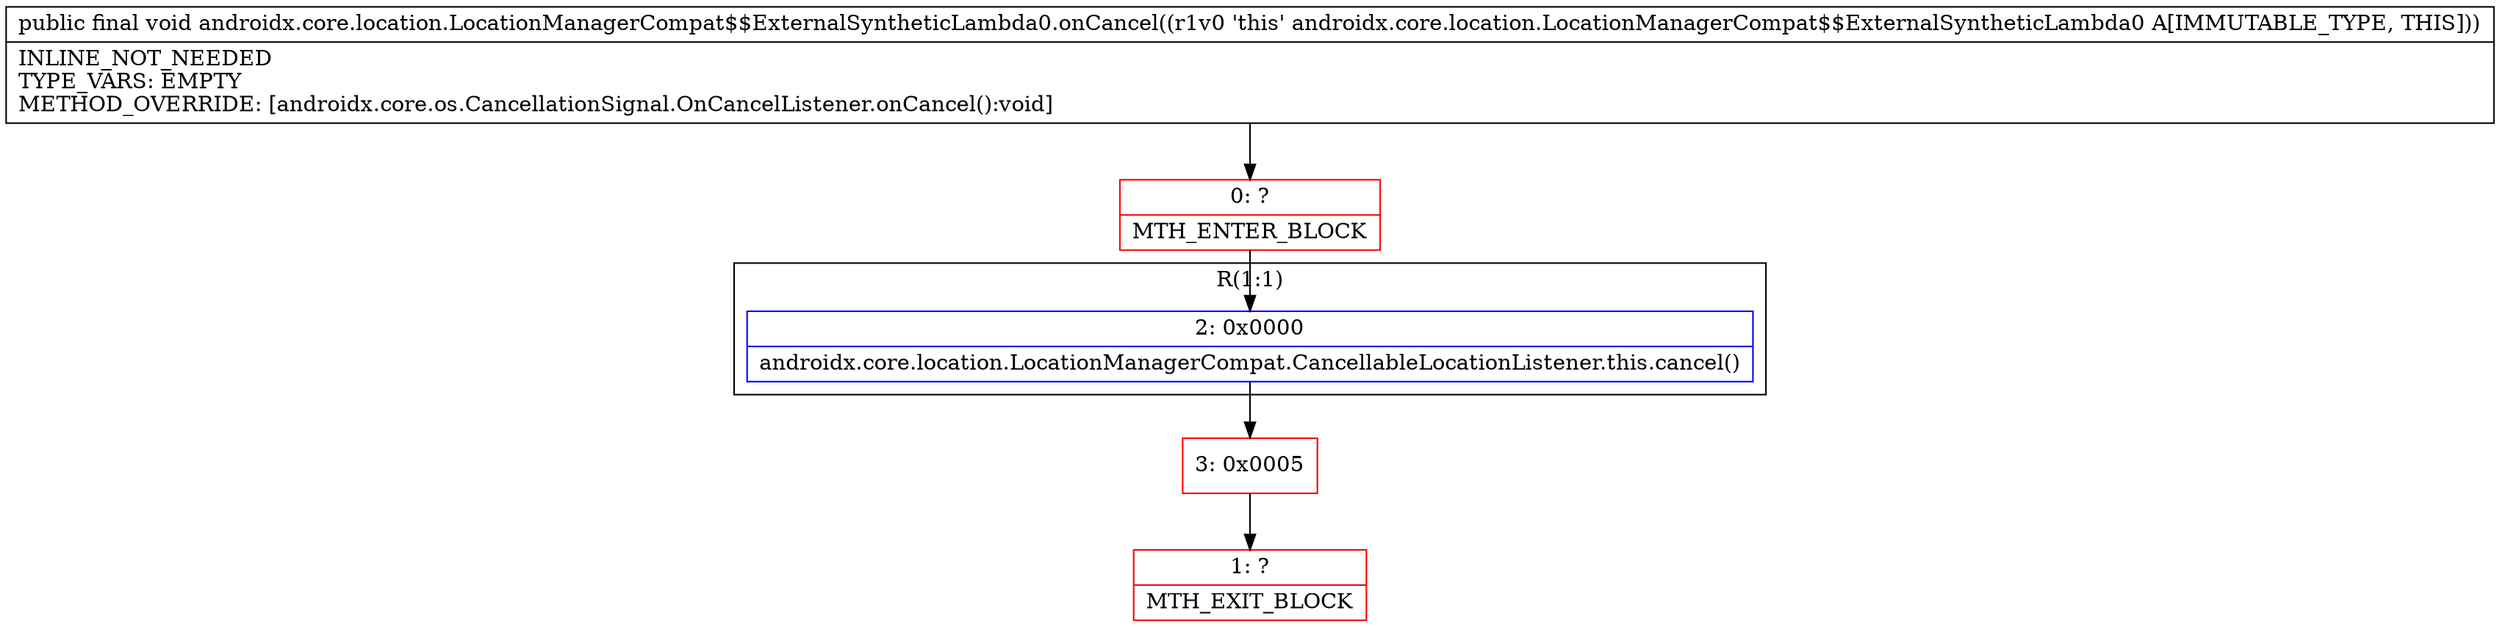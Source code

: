 digraph "CFG forandroidx.core.location.LocationManagerCompat$$ExternalSyntheticLambda0.onCancel()V" {
subgraph cluster_Region_904246114 {
label = "R(1:1)";
node [shape=record,color=blue];
Node_2 [shape=record,label="{2\:\ 0x0000|androidx.core.location.LocationManagerCompat.CancellableLocationListener.this.cancel()\l}"];
}
Node_0 [shape=record,color=red,label="{0\:\ ?|MTH_ENTER_BLOCK\l}"];
Node_3 [shape=record,color=red,label="{3\:\ 0x0005}"];
Node_1 [shape=record,color=red,label="{1\:\ ?|MTH_EXIT_BLOCK\l}"];
MethodNode[shape=record,label="{public final void androidx.core.location.LocationManagerCompat$$ExternalSyntheticLambda0.onCancel((r1v0 'this' androidx.core.location.LocationManagerCompat$$ExternalSyntheticLambda0 A[IMMUTABLE_TYPE, THIS]))  | INLINE_NOT_NEEDED\lTYPE_VARS: EMPTY\lMETHOD_OVERRIDE: [androidx.core.os.CancellationSignal.OnCancelListener.onCancel():void]\l}"];
MethodNode -> Node_0;Node_2 -> Node_3;
Node_0 -> Node_2;
Node_3 -> Node_1;
}

